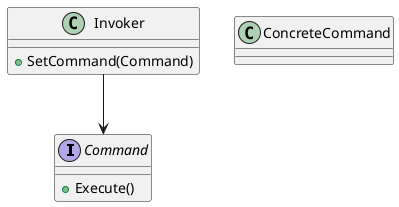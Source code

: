 @startuml CommandPattern
interface Command {
  +Execute()
}
class ConcreteCommand
class Invoker {
  +SetCommand(Command)
}
Invoker --> Command
@enduml

